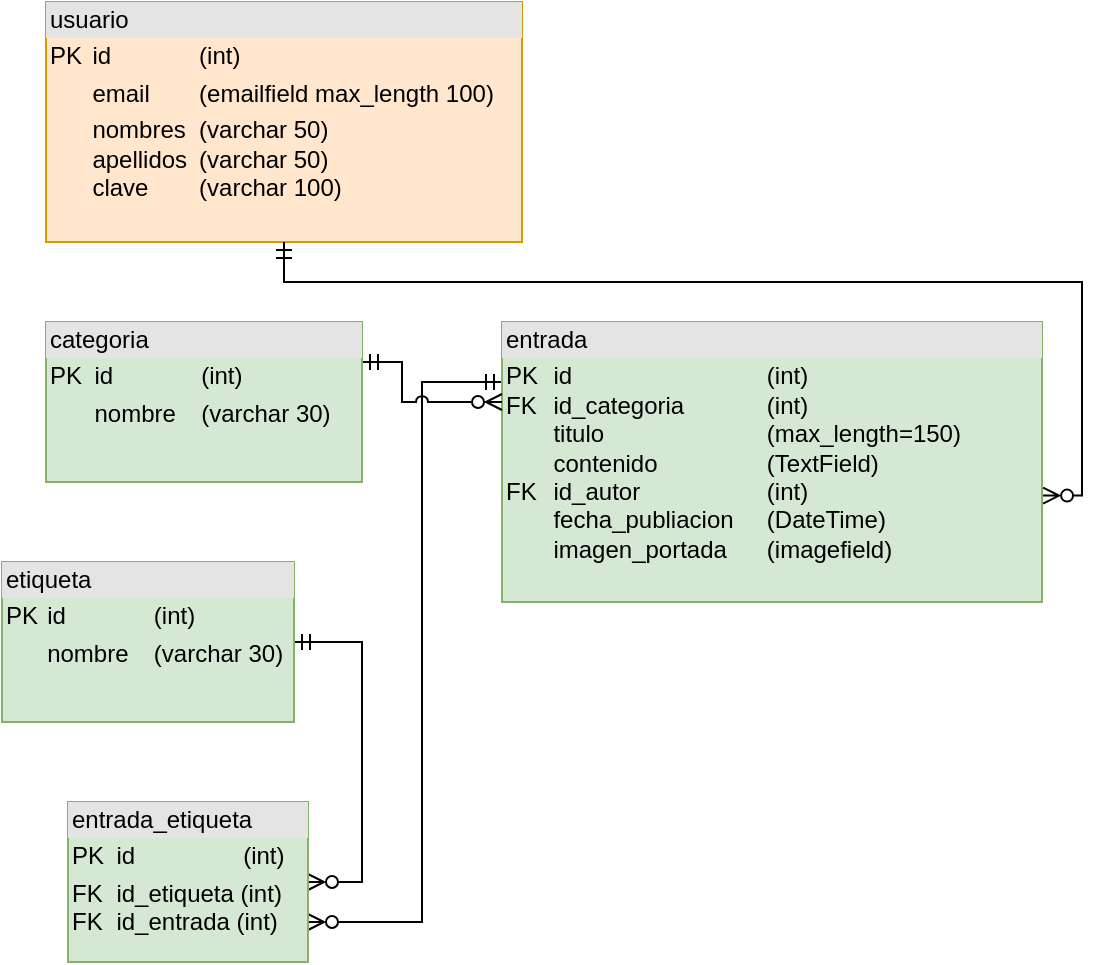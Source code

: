 <mxfile version="22.0.8" type="device">
  <diagram name="Página-1" id="9zMl5jlfhrgTIAGP5s4F">
    <mxGraphModel dx="600" dy="353" grid="1" gridSize="10" guides="1" tooltips="1" connect="1" arrows="1" fold="1" page="1" pageScale="1" pageWidth="827" pageHeight="1169" math="0" shadow="0">
      <root>
        <mxCell id="0" />
        <mxCell id="1" parent="0" />
        <mxCell id="IQ1sPa-B1hrqray1B06I-1" value="&lt;div style=&quot;box-sizing:border-box;width:100%;background:#e4e4e4;padding:2px;&quot;&gt;usuario&lt;/div&gt;&lt;table style=&quot;width:100%;font-size:1em;&quot; cellpadding=&quot;2&quot; cellspacing=&quot;0&quot;&gt;&lt;tbody&gt;&lt;tr&gt;&lt;td&gt;PK&lt;/td&gt;&lt;td&gt;id&lt;span style=&quot;white-space: pre;&quot;&gt;&#x9;&lt;/span&gt;&lt;span style=&quot;white-space: pre;&quot;&gt;&#x9;&lt;/span&gt;(int)&lt;/td&gt;&lt;/tr&gt;&lt;tr&gt;&lt;td&gt;&lt;br&gt;&lt;/td&gt;&lt;td&gt;email&lt;span style=&quot;white-space: pre;&quot;&gt;&#x9;&lt;/span&gt;(emailfield max_length 100)&lt;/td&gt;&lt;/tr&gt;&lt;tr&gt;&lt;td&gt;&lt;/td&gt;&lt;td&gt;nombres&lt;span style=&quot;white-space: pre;&quot;&gt;&#x9;&lt;/span&gt;(varchar 50)&lt;br&gt;apellidos&lt;span style=&quot;white-space: pre;&quot;&gt;&#x9;&lt;/span&gt;(varchar 50)&lt;br&gt;clave&lt;span style=&quot;white-space: pre;&quot;&gt;&#x9;&lt;/span&gt;(varchar 100)&lt;br&gt;&lt;/td&gt;&lt;/tr&gt;&lt;/tbody&gt;&lt;/table&gt;" style="verticalAlign=top;align=left;overflow=fill;html=1;whiteSpace=wrap;fillColor=#ffe6cc;strokeColor=#d79b00;" parent="1" vertex="1">
          <mxGeometry x="42" y="120" width="238" height="120" as="geometry" />
        </mxCell>
        <mxCell id="IQ1sPa-B1hrqray1B06I-26" style="edgeStyle=orthogonalEdgeStyle;shape=connector;rounded=0;orthogonalLoop=1;jettySize=auto;html=1;labelBackgroundColor=default;strokeColor=default;align=center;verticalAlign=middle;fontFamily=Helvetica;fontSize=11;fontColor=default;endArrow=ERzeroToMany;endFill=0;startArrow=ERmandOne;startFill=0;jumpStyle=arc;" parent="1" source="IQ1sPa-B1hrqray1B06I-4" target="IQ1sPa-B1hrqray1B06I-11" edge="1">
          <mxGeometry relative="1" as="geometry">
            <Array as="points">
              <mxPoint x="230" y="310" />
              <mxPoint x="230" y="580" />
            </Array>
          </mxGeometry>
        </mxCell>
        <mxCell id="IQ1sPa-B1hrqray1B06I-4" value="&lt;div style=&quot;box-sizing:border-box;width:100%;background:#e4e4e4;padding:2px;&quot;&gt;entrada&lt;/div&gt;&lt;table style=&quot;width:100%;font-size:1em;&quot; cellpadding=&quot;2&quot; cellspacing=&quot;0&quot;&gt;&lt;tbody&gt;&lt;tr&gt;&lt;td&gt;PK&lt;br&gt;FK&lt;br&gt;&lt;br&gt;&lt;br&gt;FK&lt;br&gt;&lt;br&gt;&lt;br&gt;&lt;/td&gt;&lt;td&gt;id&lt;span style=&quot;white-space: pre;&quot;&gt;&#x9;&lt;/span&gt;&lt;span style=&quot;white-space: pre;&quot;&gt;&#x9;&lt;/span&gt;&lt;span style=&quot;white-space: pre;&quot;&gt;&#x9;&lt;span style=&quot;white-space: pre;&quot;&gt;&#x9;&lt;/span&gt;&lt;/span&gt;(int)&lt;br&gt;id_categoria&lt;span style=&quot;white-space: pre;&quot;&gt;&#x9;&lt;/span&gt;&lt;span style=&quot;white-space: pre;&quot;&gt;&#x9;&lt;/span&gt;(int)&lt;br&gt;titulo&lt;span style=&quot;white-space: pre;&quot;&gt;&#x9;&lt;/span&gt;&lt;span style=&quot;white-space: pre;&quot;&gt;&#x9;&lt;span style=&quot;white-space: pre;&quot;&gt;&#x9;&lt;/span&gt;&lt;/span&gt;(max_length=150)&lt;br&gt;contenido&lt;span style=&quot;white-space: pre;&quot;&gt;&#x9;&lt;span style=&quot;white-space: pre;&quot;&gt;&#x9;&lt;/span&gt;&lt;/span&gt;(TextField)&lt;br&gt;id_autor&lt;span style=&quot;white-space: pre;&quot;&gt;&#x9;&lt;/span&gt;&lt;span style=&quot;white-space: pre;&quot;&gt;&#x9;&lt;span style=&quot;white-space: pre;&quot;&gt;&#x9;&lt;/span&gt;&lt;/span&gt;(int)&lt;br&gt;fecha_publiacion&lt;span style=&quot;white-space: pre;&quot;&gt;&#x9;&lt;/span&gt;(DateTime)&lt;br&gt;imagen_portada&lt;span style=&quot;white-space: pre;&quot;&gt;&#x9;&lt;/span&gt;(imagefield)&lt;br&gt;&lt;/td&gt;&lt;/tr&gt;&lt;tr&gt;&lt;td&gt;&lt;/td&gt;&lt;td&gt;&lt;br&gt;&lt;/td&gt;&lt;/tr&gt;&lt;/tbody&gt;&lt;/table&gt;" style="verticalAlign=top;align=left;overflow=fill;html=1;whiteSpace=wrap;fillColor=#d5e8d4;strokeColor=#82b366;" parent="1" vertex="1">
          <mxGeometry x="270" y="280" width="270" height="140" as="geometry" />
        </mxCell>
        <mxCell id="IQ1sPa-B1hrqray1B06I-16" style="edgeStyle=orthogonalEdgeStyle;rounded=0;orthogonalLoop=1;jettySize=auto;html=1;endArrow=ERzeroToMany;endFill=0;startArrow=ERmandOne;startFill=0;jumpStyle=arc;" parent="1" source="IQ1sPa-B1hrqray1B06I-5" target="IQ1sPa-B1hrqray1B06I-4" edge="1">
          <mxGeometry relative="1" as="geometry">
            <Array as="points">
              <mxPoint x="220" y="300" />
              <mxPoint x="220" y="320" />
            </Array>
          </mxGeometry>
        </mxCell>
        <mxCell id="IQ1sPa-B1hrqray1B06I-5" value="&lt;div style=&quot;box-sizing:border-box;width:100%;background:#e4e4e4;padding:2px;&quot;&gt;categoria&lt;/div&gt;&lt;table style=&quot;width:100%;font-size:1em;&quot; cellpadding=&quot;2&quot; cellspacing=&quot;0&quot;&gt;&lt;tbody&gt;&lt;tr&gt;&lt;td&gt;PK&lt;/td&gt;&lt;td&gt;id&lt;span style=&quot;white-space: pre;&quot;&gt;&#x9;&lt;/span&gt;&lt;span style=&quot;white-space: pre;&quot;&gt;&#x9;&lt;/span&gt;(int)&lt;/td&gt;&lt;/tr&gt;&lt;tr&gt;&lt;td&gt;&lt;br&gt;&lt;/td&gt;&lt;td&gt;nombre&lt;span style=&quot;white-space: pre;&quot;&gt;&#x9;&lt;/span&gt;(varchar 30)&lt;/td&gt;&lt;/tr&gt;&lt;tr&gt;&lt;td&gt;&lt;/td&gt;&lt;td&gt;&lt;br&gt;&lt;/td&gt;&lt;/tr&gt;&lt;/tbody&gt;&lt;/table&gt;" style="verticalAlign=top;align=left;overflow=fill;html=1;whiteSpace=wrap;fillColor=#d5e8d4;strokeColor=#82b366;" parent="1" vertex="1">
          <mxGeometry x="42" y="280" width="158" height="80" as="geometry" />
        </mxCell>
        <mxCell id="IQ1sPa-B1hrqray1B06I-17" style="edgeStyle=orthogonalEdgeStyle;shape=connector;rounded=0;orthogonalLoop=1;jettySize=auto;html=1;labelBackgroundColor=default;strokeColor=default;align=center;verticalAlign=middle;fontFamily=Helvetica;fontSize=11;fontColor=default;endArrow=ERzeroToMany;endFill=0;startArrow=ERmandOne;startFill=0;" parent="1" source="IQ1sPa-B1hrqray1B06I-10" target="IQ1sPa-B1hrqray1B06I-11" edge="1">
          <mxGeometry relative="1" as="geometry">
            <Array as="points">
              <mxPoint x="200" y="440" />
              <mxPoint x="200" y="560" />
            </Array>
          </mxGeometry>
        </mxCell>
        <mxCell id="IQ1sPa-B1hrqray1B06I-10" value="&lt;div style=&quot;box-sizing:border-box;width:100%;background:#e4e4e4;padding:2px;&quot;&gt;etiqueta&lt;/div&gt;&lt;table style=&quot;width:100%;font-size:1em;&quot; cellpadding=&quot;2&quot; cellspacing=&quot;0&quot;&gt;&lt;tbody&gt;&lt;tr&gt;&lt;td&gt;PK&lt;/td&gt;&lt;td&gt;id&lt;span style=&quot;white-space: pre;&quot;&gt;&#x9;&lt;/span&gt;&lt;span style=&quot;white-space: pre;&quot;&gt;&#x9;&lt;/span&gt;(int)&lt;/td&gt;&lt;/tr&gt;&lt;tr&gt;&lt;td&gt;&lt;br&gt;&lt;/td&gt;&lt;td&gt;nombre&lt;span style=&quot;white-space: pre;&quot;&gt;&#x9;&lt;/span&gt;(varchar 30)&lt;/td&gt;&lt;/tr&gt;&lt;tr&gt;&lt;td&gt;&lt;/td&gt;&lt;td&gt;&lt;br&gt;&lt;/td&gt;&lt;/tr&gt;&lt;/tbody&gt;&lt;/table&gt;" style="verticalAlign=top;align=left;overflow=fill;html=1;whiteSpace=wrap;fillColor=#d5e8d4;strokeColor=#82b366;" parent="1" vertex="1">
          <mxGeometry x="20" y="400" width="146" height="80" as="geometry" />
        </mxCell>
        <mxCell id="IQ1sPa-B1hrqray1B06I-11" value="&lt;div style=&quot;box-sizing:border-box;width:100%;background:#e4e4e4;padding:2px;&quot;&gt;entrada_etiqueta&lt;/div&gt;&lt;table style=&quot;width:100%;font-size:1em;&quot; cellpadding=&quot;2&quot; cellspacing=&quot;0&quot;&gt;&lt;tbody&gt;&lt;tr&gt;&lt;td&gt;PK&lt;/td&gt;&lt;td&gt;id&lt;span style=&quot;white-space: pre;&quot;&gt;&#x9;&lt;/span&gt;&lt;span style=&quot;white-space: pre;&quot;&gt;&#x9;&amp;nbsp;&lt;/span&gt;&amp;nbsp; (int)&lt;/td&gt;&lt;/tr&gt;&lt;tr&gt;&lt;td&gt;FK&lt;br&gt;FK&lt;/td&gt;&lt;td&gt;id_etiqueta (int)&lt;br&gt;id_entrada (int)&lt;/td&gt;&lt;/tr&gt;&lt;tr&gt;&lt;td&gt;&lt;/td&gt;&lt;td&gt;&lt;br&gt;&lt;/td&gt;&lt;/tr&gt;&lt;/tbody&gt;&lt;/table&gt;" style="verticalAlign=top;align=left;overflow=fill;html=1;whiteSpace=wrap;fillColor=#d5e8d4;strokeColor=#82b366;" parent="1" vertex="1">
          <mxGeometry x="53" y="520" width="120" height="80" as="geometry" />
        </mxCell>
        <mxCell id="KRsTBdj_G1gnbkxU1Pw9-1" style="edgeStyle=orthogonalEdgeStyle;rounded=0;orthogonalLoop=1;jettySize=auto;html=1;entryX=1.002;entryY=0.62;entryDx=0;entryDy=0;entryPerimeter=0;startArrow=ERmandOne;startFill=0;endArrow=ERzeroToMany;endFill=0;" parent="1" source="IQ1sPa-B1hrqray1B06I-1" target="IQ1sPa-B1hrqray1B06I-4" edge="1">
          <mxGeometry relative="1" as="geometry" />
        </mxCell>
      </root>
    </mxGraphModel>
  </diagram>
</mxfile>
